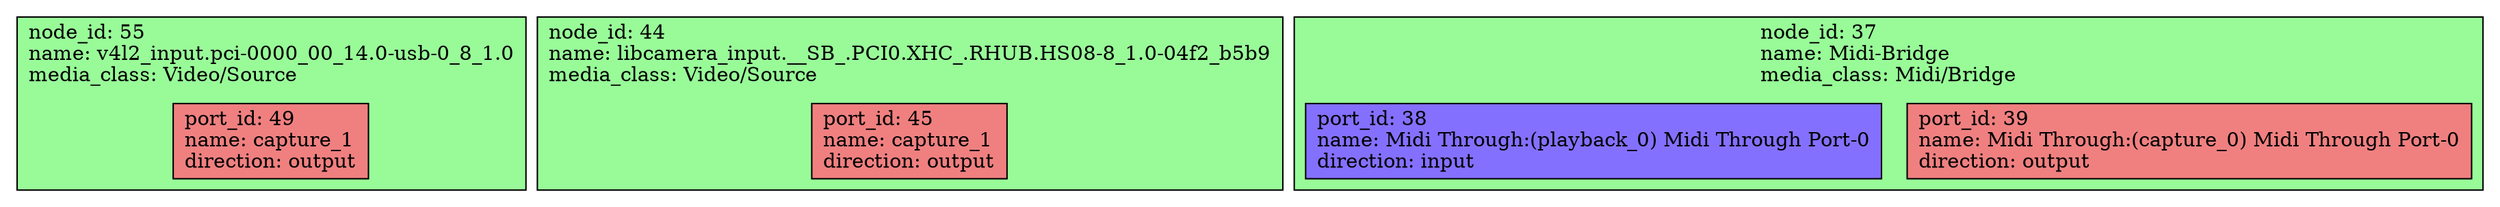 digraph pipewire {
subgraph cluster_node_55 {
bgcolor=palegreen;
label="node_id: 55\lname: v4l2_input.pci-0000_00_14.0-usb-0_8_1.0\lmedia_class: Video/Source\l"
port_49 [shape=box style=filled fillcolor=lightcoral];
port_49 [label="port_id: 49\lname: capture_1\ldirection: output\l"];
}
subgraph cluster_node_44 {
bgcolor=palegreen;
label="node_id: 44\lname: libcamera_input.__SB_.PCI0.XHC_.RHUB.HS08-8_1.0-04f2_b5b9\lmedia_class: Video/Source\l"
port_45 [shape=box style=filled fillcolor=lightcoral];
port_45 [label="port_id: 45\lname: capture_1\ldirection: output\l"];
}
subgraph cluster_node_37 {
bgcolor=palegreen;
label="node_id: 37\lname: Midi-Bridge\lmedia_class: Midi/Bridge\l"
port_39 [shape=box style=filled fillcolor=lightcoral];
port_39 [label="port_id: 39\lname: Midi Through:(capture_0) Midi Through Port-0\ldirection: output\l"];
port_38 [shape=box style=filled fillcolor=lightslateblue];
port_38 [label="port_id: 38\lname: Midi Through:(playback_0) Midi Through Port-0\ldirection: input\l"];
}
subgraph cluster_node_29 {
bgcolor=palegreen;
label="node_id: 29\lname: Freewheel-Driver\lmedia_class: (null)\l"
}
subgraph cluster_node_28 {
bgcolor=palegreen;
label="node_id: 28\lname: Dummy-Driver\lmedia_class: (null)\l"
}
}

